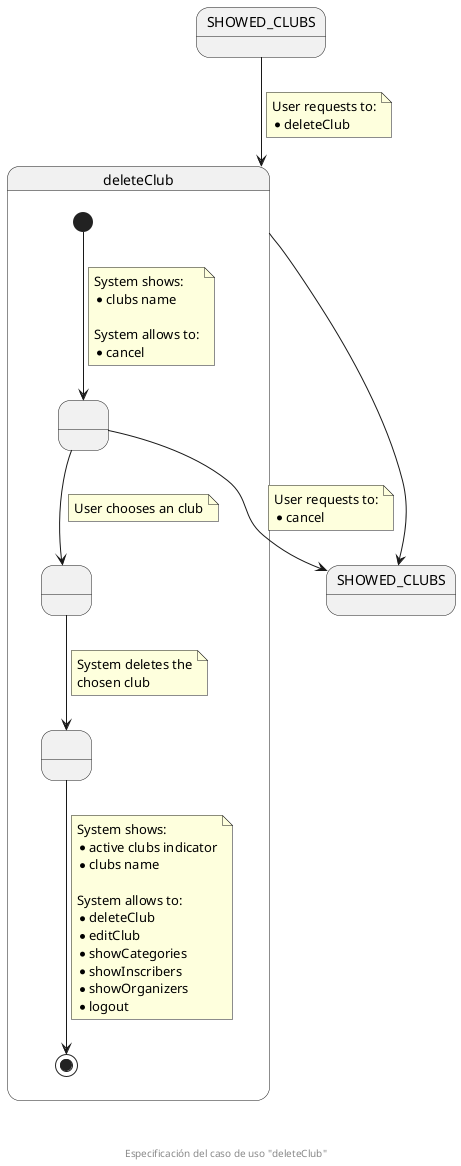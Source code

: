 @startuml
state SHOWED_CLUBS
state "SHOWED_CLUBS" as SHOWED_CLUBS_F
state deleteClub {
  state " " as SHOWED_CLUBS_TO_BE_DELETED
  state " " as CHOSEN_CLUB
  state " " as CLUB_DELETED

  [*] --> SHOWED_CLUBS_TO_BE_DELETED
  note on link
    System shows:
    * clubs name

    System allows to:
    * cancel
  end note
  
  SHOWED_CLUBS_TO_BE_DELETED --> CHOSEN_CLUB
  note on link
    User chooses an club
  end note

  SHOWED_CLUBS_TO_BE_DELETED --> SHOWED_CLUBS_F
  note on link
    User requests to:
    * cancel
  end note

  CHOSEN_CLUB --> CLUB_DELETED
  note on link
    System deletes the
    chosen club
  end note

  CLUB_DELETED --> [*]
  note on link
    System shows:
    * active clubs indicator
    * clubs name

    System allows to:
    * deleteClub
    * editClub
    * showCategories
    * showInscribers
    * showOrganizers
    * logout
  end note
}

SHOWED_CLUBS --> deleteClub
note on link
  User requests to:
  * deleteClub
end note

deleteClub --> SHOWED_CLUBS_F

footer \n\n\n Especificación del caso de uso "deleteClub"
@enduml
